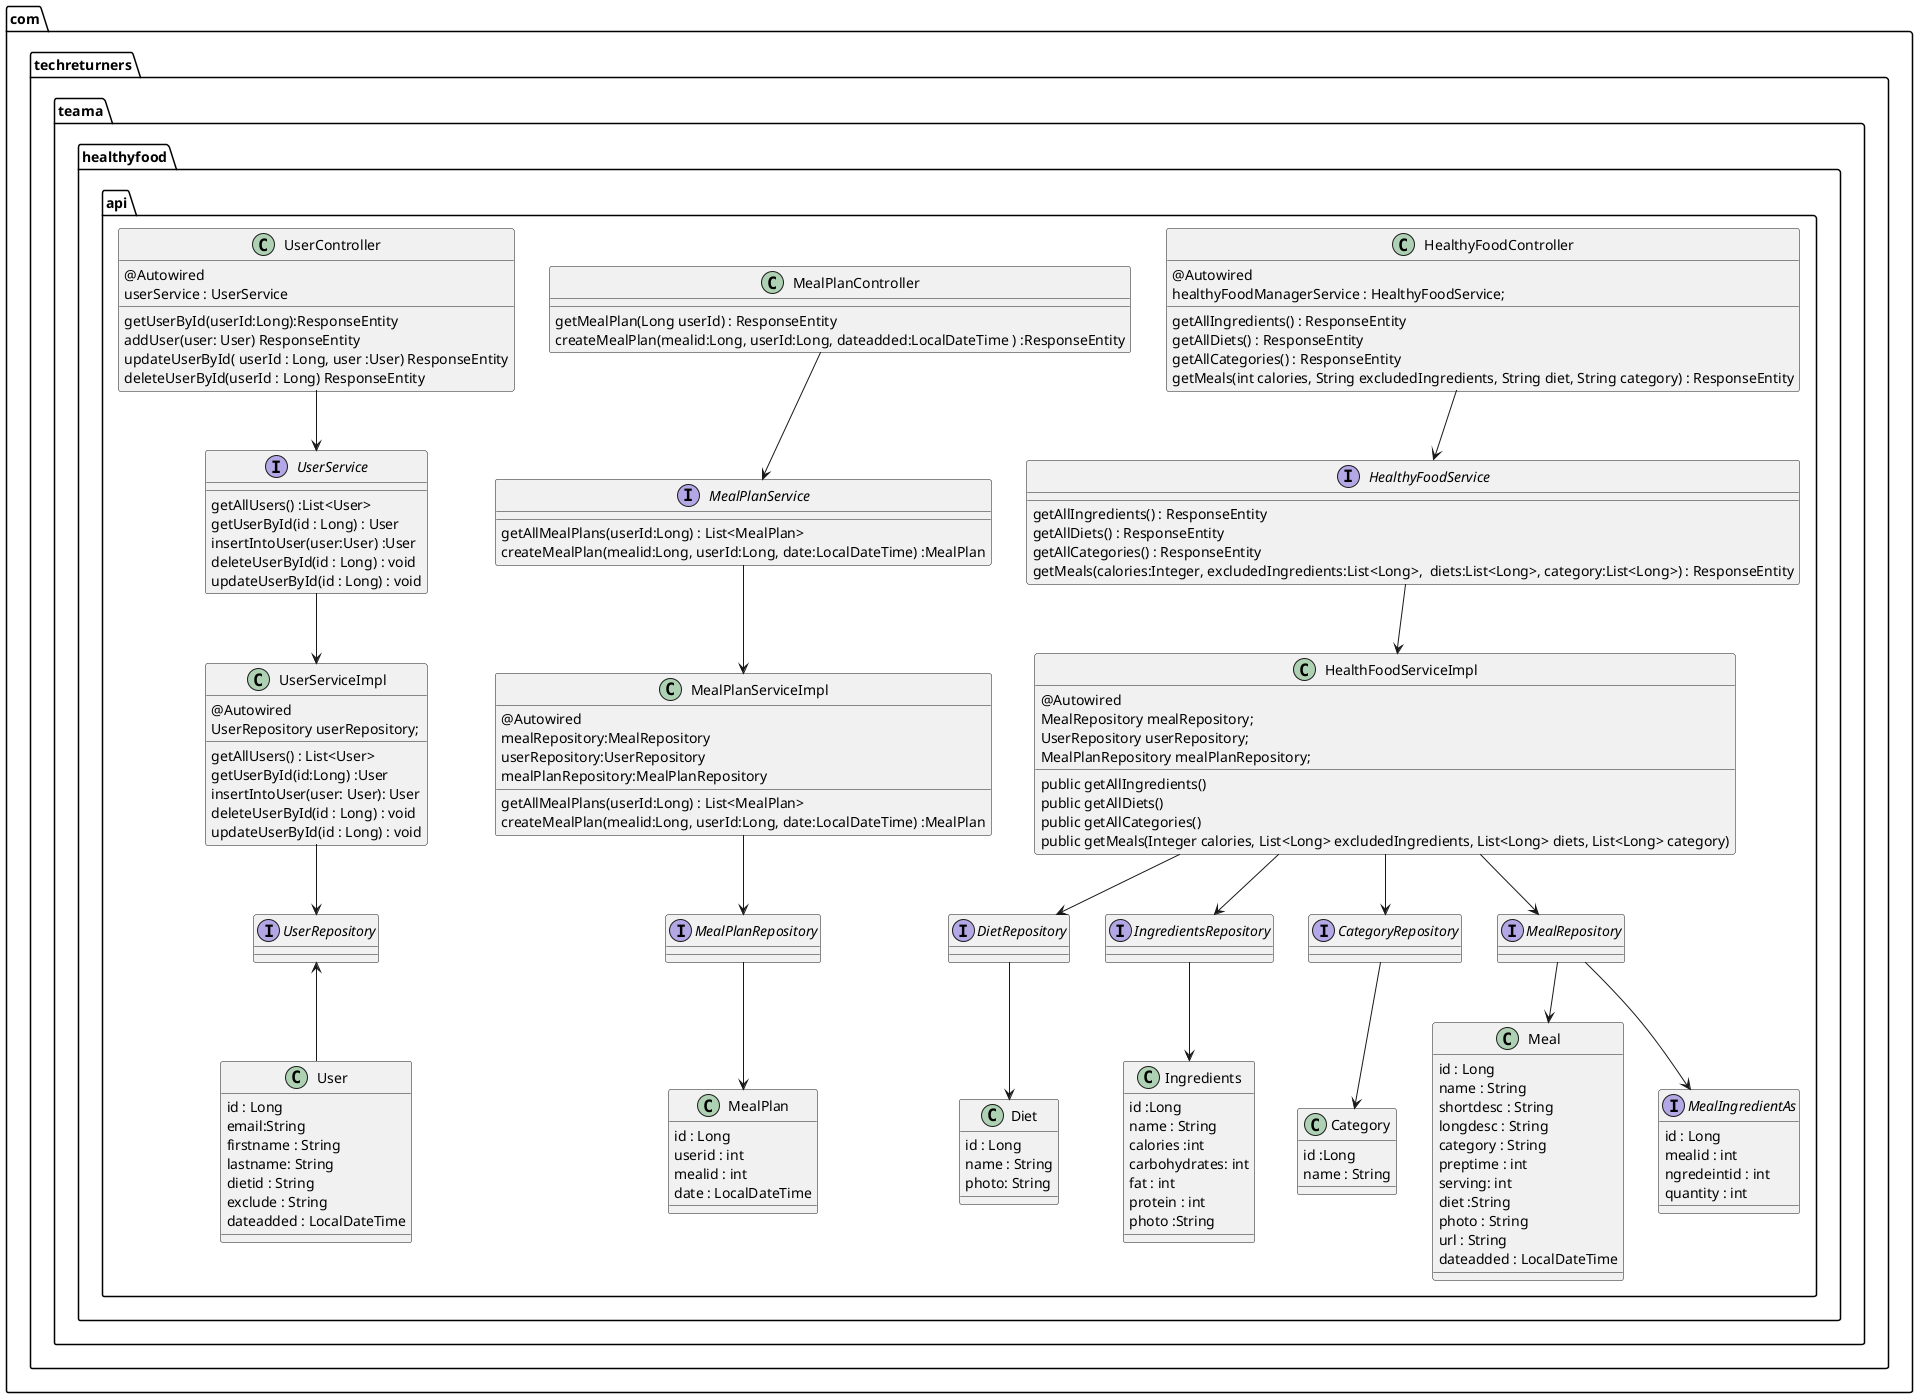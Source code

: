 @startuml
package "com.techreturners.teama.healthyfood.api" {

    HealthyFoodController --> HealthyFoodService
    HealthyFoodService --> HealthFoodServiceImpl
    HealthFoodServiceImpl--> DietRepository
    HealthFoodServiceImpl--> IngredientsRepository
    HealthFoodServiceImpl--> CategoryRepository
    HealthFoodServiceImpl --> MealRepository

    DietRepository --> Diet
    CategoryRepository --> Category
    MealRepository --> Meal
    MealRepository --> MealIngredientAs
    IngredientsRepository --> Ingredients

    MealPlanController --> MealPlanService
    MealPlanService --> MealPlanServiceImpl
    MealPlanServiceImpl --> MealPlanRepository
    MealPlanRepository --> MealPlan

    UserController --> UserService
    UserService --> UserServiceImpl
    UserServiceImpl --> UserRepository
    UserRepository <-- User


    Class HealthyFoodController{

        @Autowired
        healthyFoodManagerService : HealthyFoodService;
        getAllIngredients() : ResponseEntity
        getAllDiets() : ResponseEntity
        getAllCategories() : ResponseEntity
        getMeals(int calories, String excludedIngredients, String diet, String category) : ResponseEntity
    }

    Class MealPlanController{
        getMealPlan(Long userId) : ResponseEntity
        createMealPlan(mealid:Long, userId:Long, dateadded:LocalDateTime ) :ResponseEntity

    }
    Class UserController{
        @Autowired
        userService : UserService

        getUserById(userId:Long):ResponseEntity
        addUser(user: User) ResponseEntity
        updateUserById( userId : Long, user :User) ResponseEntity
         deleteUserById(userId : Long) ResponseEntity
    }

    Interface HealthyFoodService{
        getAllIngredients() : ResponseEntity
        getAllDiets() : ResponseEntity
        getAllCategories() : ResponseEntity
        getMeals(calories:Integer, excludedIngredients:List<Long>,  diets:List<Long>, category:List<Long>) : ResponseEntity

    }
    Interface MealPlanService{
        getAllMealPlans(userId:Long) : List<MealPlan>
            createMealPlan(mealid:Long, userId:Long, date:LocalDateTime) :MealPlan
    }
    Class HealthFoodServiceImpl {
        @Autowired
        MealRepository mealRepository;
        UserRepository userRepository;
        MealPlanRepository mealPlanRepository;

        public getAllIngredients()
        public getAllDiets()
        public getAllCategories()
        public getMeals(Integer calories, List<Long> excludedIngredients, List<Long> diets, List<Long> category)
    }

    Class MealPlanServiceImpl{
        @Autowired
        mealRepository:MealRepository
        userRepository:UserRepository
        mealPlanRepository:MealPlanRepository

        getAllMealPlans(userId:Long) : List<MealPlan>
        createMealPlan(mealid:Long, userId:Long, date:LocalDateTime) :MealPlan
    }

    Interface UserService {
        getAllUsers() :List<User>
        getUserById(id : Long) : User
        insertIntoUser(user:User) :User
        deleteUserById(id : Long) : void
        updateUserById(id : Long) : void
    }
    Class UserServiceImpl{
    @Autowired
        UserRepository userRepository;

        getAllUsers() : List<User>
        getUserById(id:Long) :User
        insertIntoUser(user: User): User
        deleteUserById(id : Long) : void
        updateUserById(id : Long) : void
    }

    Class User {
        id : Long
        email:String
        firstname : String
        lastname: String
        dietid : String
        exclude : String
        dateadded : LocalDateTime
    }

    Class Ingredients{
        id :Long
        name : String
        calories :int
        carbohydrates: int
        fat : int
        protein : int
        photo :String
    }

    Class MealIngredientAs{
        id : Long
        mealid : int
        ngredeintid : int
        quantity : int
    }

    Class Diet{
        id : Long
        name : String
        photo: String
    }

    Class Meal{
        id : Long
        name : String
        shortdesc : String
        longdesc : String
        category : String
        preptime : int
         serving: int
         diet :String
         photo : String
         url : String
         dateadded : LocalDateTime
    }

    Class Category{
        id :Long
        name : String
    }

    Class MealPlan{
        id : Long
        userid : int
        mealid : int
         date : LocalDateTime
    }
    Interface UserRepository{
    }
    Interface CategoryRepository{
    }
    Interface IngredientsRepository{
    }
    Interface DietRepository{
    }
    Interface MealPlanRepository{
    }
    Interface MealRepository{
    }
    Interface MealIngredientAs{
    }
}
@enduml